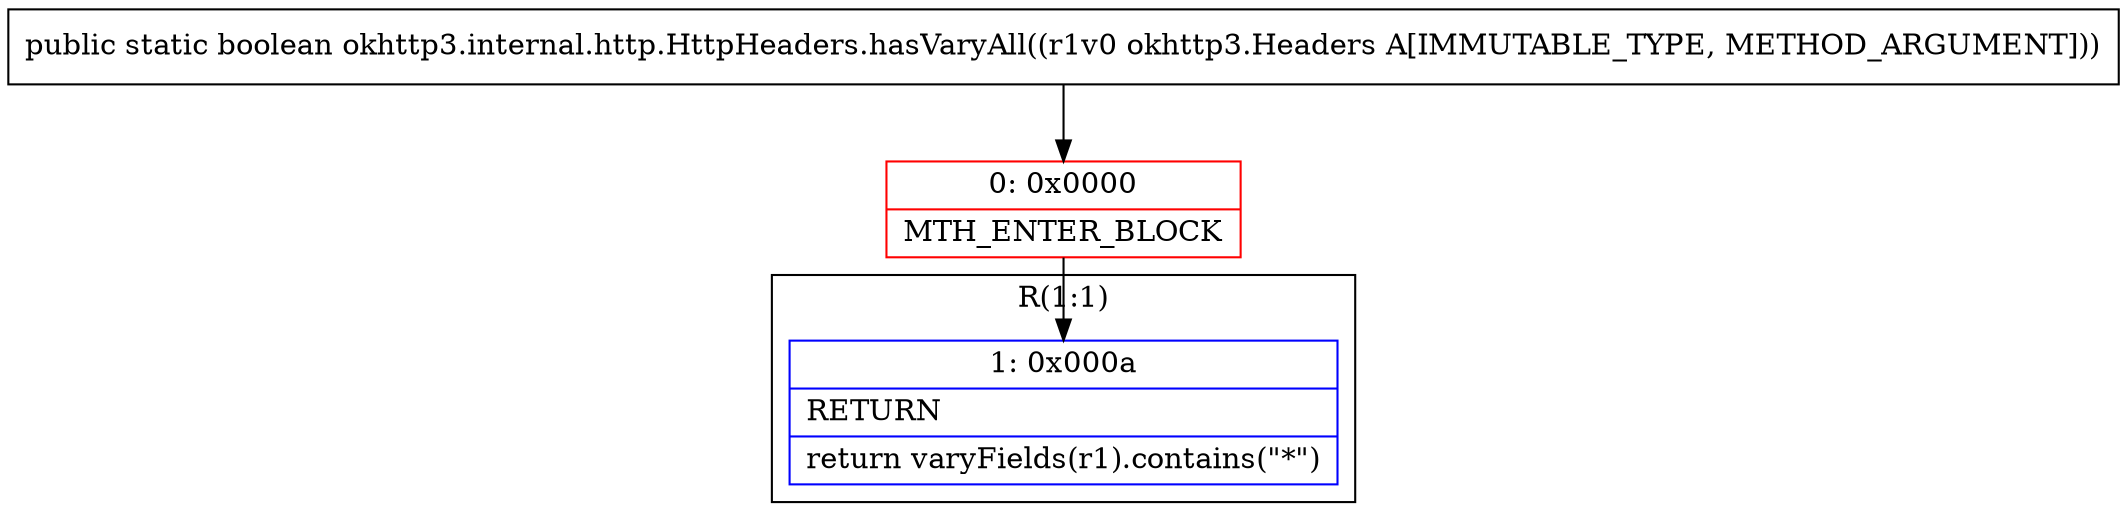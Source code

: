 digraph "CFG forokhttp3.internal.http.HttpHeaders.hasVaryAll(Lokhttp3\/Headers;)Z" {
subgraph cluster_Region_1104876911 {
label = "R(1:1)";
node [shape=record,color=blue];
Node_1 [shape=record,label="{1\:\ 0x000a|RETURN\l|return varyFields(r1).contains(\"*\")\l}"];
}
Node_0 [shape=record,color=red,label="{0\:\ 0x0000|MTH_ENTER_BLOCK\l}"];
MethodNode[shape=record,label="{public static boolean okhttp3.internal.http.HttpHeaders.hasVaryAll((r1v0 okhttp3.Headers A[IMMUTABLE_TYPE, METHOD_ARGUMENT])) }"];
MethodNode -> Node_0;
Node_0 -> Node_1;
}

